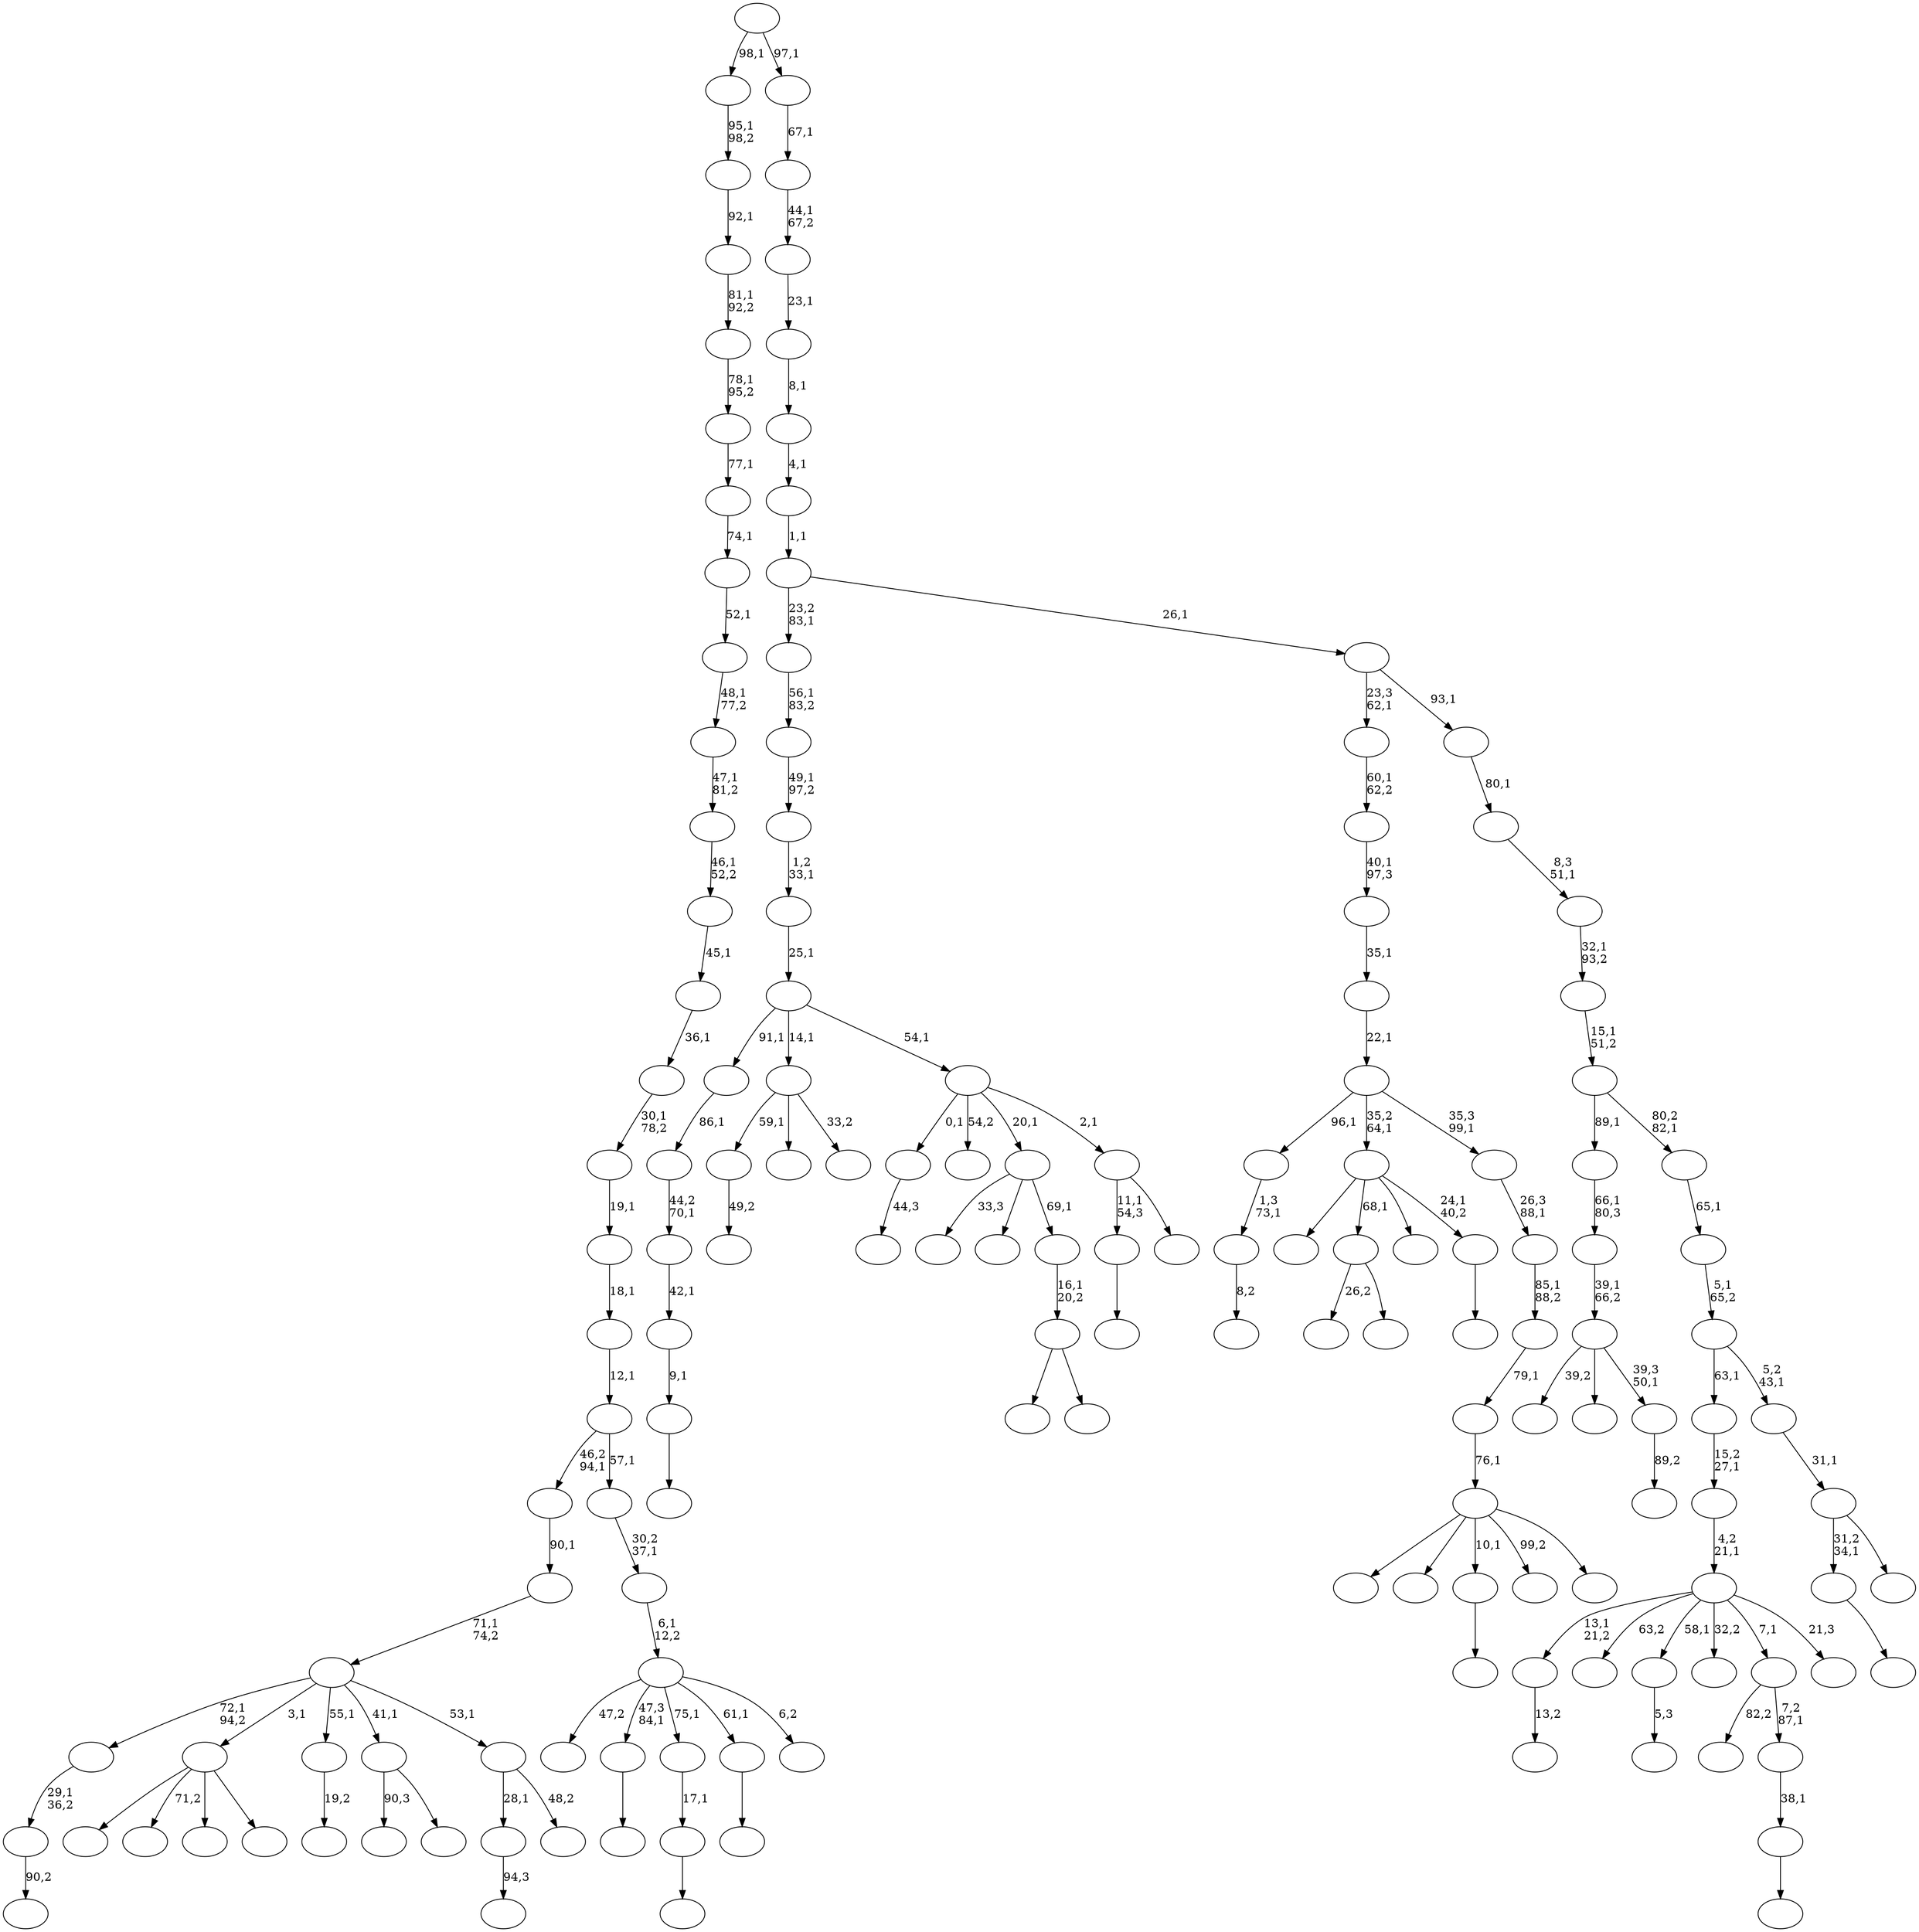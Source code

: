 digraph T {
	150 [label=""]
	149 [label=""]
	148 [label=""]
	147 [label=""]
	146 [label=""]
	145 [label=""]
	144 [label=""]
	143 [label=""]
	142 [label=""]
	141 [label=""]
	140 [label=""]
	139 [label=""]
	138 [label=""]
	137 [label=""]
	136 [label=""]
	135 [label=""]
	134 [label=""]
	133 [label=""]
	132 [label=""]
	131 [label=""]
	130 [label=""]
	129 [label=""]
	128 [label=""]
	127 [label=""]
	126 [label=""]
	125 [label=""]
	124 [label=""]
	123 [label=""]
	122 [label=""]
	121 [label=""]
	120 [label=""]
	119 [label=""]
	118 [label=""]
	117 [label=""]
	116 [label=""]
	115 [label=""]
	114 [label=""]
	113 [label=""]
	112 [label=""]
	111 [label=""]
	110 [label=""]
	109 [label=""]
	108 [label=""]
	107 [label=""]
	106 [label=""]
	105 [label=""]
	104 [label=""]
	103 [label=""]
	102 [label=""]
	101 [label=""]
	100 [label=""]
	99 [label=""]
	98 [label=""]
	97 [label=""]
	96 [label=""]
	95 [label=""]
	94 [label=""]
	93 [label=""]
	92 [label=""]
	91 [label=""]
	90 [label=""]
	89 [label=""]
	88 [label=""]
	87 [label=""]
	86 [label=""]
	85 [label=""]
	84 [label=""]
	83 [label=""]
	82 [label=""]
	81 [label=""]
	80 [label=""]
	79 [label=""]
	78 [label=""]
	77 [label=""]
	76 [label=""]
	75 [label=""]
	74 [label=""]
	73 [label=""]
	72 [label=""]
	71 [label=""]
	70 [label=""]
	69 [label=""]
	68 [label=""]
	67 [label=""]
	66 [label=""]
	65 [label=""]
	64 [label=""]
	63 [label=""]
	62 [label=""]
	61 [label=""]
	60 [label=""]
	59 [label=""]
	58 [label=""]
	57 [label=""]
	56 [label=""]
	55 [label=""]
	54 [label=""]
	53 [label=""]
	52 [label=""]
	51 [label=""]
	50 [label=""]
	49 [label=""]
	48 [label=""]
	47 [label=""]
	46 [label=""]
	45 [label=""]
	44 [label=""]
	43 [label=""]
	42 [label=""]
	41 [label=""]
	40 [label=""]
	39 [label=""]
	38 [label=""]
	37 [label=""]
	36 [label=""]
	35 [label=""]
	34 [label=""]
	33 [label=""]
	32 [label=""]
	31 [label=""]
	30 [label=""]
	29 [label=""]
	28 [label=""]
	27 [label=""]
	26 [label=""]
	25 [label=""]
	24 [label=""]
	23 [label=""]
	22 [label=""]
	21 [label=""]
	20 [label=""]
	19 [label=""]
	18 [label=""]
	17 [label=""]
	16 [label=""]
	15 [label=""]
	14 [label=""]
	13 [label=""]
	12 [label=""]
	11 [label=""]
	10 [label=""]
	9 [label=""]
	8 [label=""]
	7 [label=""]
	6 [label=""]
	5 [label=""]
	4 [label=""]
	3 [label=""]
	2 [label=""]
	1 [label=""]
	0 [label=""]
	146 -> 147 [label="94,3"]
	143 -> 144 [label=""]
	138 -> 139 [label="44,3"]
	136 -> 137 [label="13,2"]
	132 -> 133 [label=""]
	129 -> 130 [label=""]
	128 -> 129 [label="17,1"]
	126 -> 127 [label="5,3"]
	124 -> 149 [label="26,2"]
	124 -> 125 [label=""]
	121 -> 122 [label=""]
	118 -> 119 [label="49,2"]
	116 -> 117 [label="90,2"]
	115 -> 116 [label="29,1\n36,2"]
	113 -> 114 [label=""]
	109 -> 110 [label="89,2"]
	108 -> 140 [label="39,2"]
	108 -> 112 [label=""]
	108 -> 109 [label="39,3\n50,1"]
	107 -> 108 [label="39,1\n66,2"]
	106 -> 107 [label="66,1\n80,3"]
	104 -> 135 [label=""]
	104 -> 123 [label="71,2"]
	104 -> 111 [label=""]
	104 -> 105 [label=""]
	101 -> 102 [label="19,2"]
	97 -> 98 [label=""]
	96 -> 97 [label="9,1"]
	95 -> 96 [label="42,1"]
	94 -> 95 [label="44,2\n70,1"]
	93 -> 94 [label="86,1"]
	89 -> 118 [label="59,1"]
	89 -> 99 [label=""]
	89 -> 90 [label="33,2"]
	86 -> 87 [label="8,2"]
	85 -> 86 [label="1,3\n73,1"]
	83 -> 84 [label=""]
	82 -> 83 [label="38,1"]
	81 -> 91 [label="82,2"]
	81 -> 82 [label="7,2\n87,1"]
	79 -> 100 [label=""]
	79 -> 80 [label=""]
	78 -> 79 [label="16,1\n20,2"]
	77 -> 150 [label="33,3"]
	77 -> 148 [label=""]
	77 -> 78 [label="69,1"]
	75 -> 76 [label=""]
	74 -> 131 [label=""]
	74 -> 124 [label="68,1"]
	74 -> 88 [label=""]
	74 -> 75 [label="24,1\n40,2"]
	71 -> 73 [label="90,3"]
	71 -> 72 [label=""]
	69 -> 70 [label=""]
	67 -> 146 [label="28,1"]
	67 -> 68 [label="48,2"]
	66 -> 115 [label="72,1\n94,2"]
	66 -> 104 [label="3,1"]
	66 -> 101 [label="55,1"]
	66 -> 71 [label="41,1"]
	66 -> 67 [label="53,1"]
	65 -> 66 [label="71,1\n74,2"]
	64 -> 65 [label="90,1"]
	62 -> 136 [label="13,1\n21,2"]
	62 -> 134 [label="63,2"]
	62 -> 126 [label="58,1"]
	62 -> 92 [label="32,2"]
	62 -> 81 [label="7,1"]
	62 -> 63 [label="21,3"]
	61 -> 62 [label="4,2\n21,1"]
	60 -> 61 [label="15,2\n27,1"]
	58 -> 143 [label="11,1\n54,3"]
	58 -> 59 [label=""]
	57 -> 138 [label="0,1"]
	57 -> 120 [label="54,2"]
	57 -> 77 [label="20,1"]
	57 -> 58 [label="2,1"]
	56 -> 93 [label="91,1"]
	56 -> 89 [label="14,1"]
	56 -> 57 [label="54,1"]
	55 -> 56 [label="25,1"]
	54 -> 55 [label="1,2\n33,1"]
	53 -> 54 [label="49,1\n97,2"]
	52 -> 53 [label="56,1\n83,2"]
	50 -> 142 [label=""]
	50 -> 141 [label=""]
	50 -> 113 [label="10,1"]
	50 -> 103 [label="99,2"]
	50 -> 51 [label=""]
	49 -> 50 [label="76,1"]
	48 -> 49 [label="79,1"]
	47 -> 48 [label="85,1\n88,2"]
	46 -> 47 [label="26,3\n88,1"]
	45 -> 85 [label="96,1"]
	45 -> 74 [label="35,2\n64,1"]
	45 -> 46 [label="35,3\n99,1"]
	44 -> 45 [label="22,1"]
	43 -> 44 [label="35,1"]
	42 -> 43 [label="40,1\n97,3"]
	41 -> 42 [label="60,1\n62,2"]
	39 -> 145 [label="47,2"]
	39 -> 132 [label="47,3\n84,1"]
	39 -> 128 [label="75,1"]
	39 -> 69 [label="61,1"]
	39 -> 40 [label="6,2"]
	38 -> 39 [label="6,1\n12,2"]
	37 -> 38 [label="30,2\n37,1"]
	36 -> 64 [label="46,2\n94,1"]
	36 -> 37 [label="57,1"]
	35 -> 36 [label="12,1"]
	34 -> 35 [label="18,1"]
	33 -> 34 [label="19,1"]
	32 -> 33 [label="30,1\n78,2"]
	31 -> 32 [label="36,1"]
	30 -> 31 [label="45,1"]
	29 -> 30 [label="46,1\n52,2"]
	28 -> 29 [label="47,1\n81,2"]
	27 -> 28 [label="48,1\n77,2"]
	26 -> 27 [label="52,1"]
	25 -> 26 [label="74,1"]
	24 -> 25 [label="77,1"]
	23 -> 24 [label="78,1\n95,2"]
	22 -> 23 [label="81,1\n92,2"]
	21 -> 22 [label="92,1"]
	20 -> 21 [label="95,1\n98,2"]
	18 -> 121 [label="31,2\n34,1"]
	18 -> 19 [label=""]
	17 -> 18 [label="31,1"]
	16 -> 60 [label="63,1"]
	16 -> 17 [label="5,2\n43,1"]
	15 -> 16 [label="5,1\n65,2"]
	14 -> 15 [label="65,1"]
	13 -> 106 [label="89,1"]
	13 -> 14 [label="80,2\n82,1"]
	12 -> 13 [label="15,1\n51,2"]
	11 -> 12 [label="32,1\n93,2"]
	10 -> 11 [label="8,3\n51,1"]
	9 -> 10 [label="80,1"]
	8 -> 41 [label="23,3\n62,1"]
	8 -> 9 [label="93,1"]
	7 -> 52 [label="23,2\n83,1"]
	7 -> 8 [label="26,1"]
	6 -> 7 [label="1,1"]
	5 -> 6 [label="4,1"]
	4 -> 5 [label="8,1"]
	3 -> 4 [label="23,1"]
	2 -> 3 [label="44,1\n67,2"]
	1 -> 2 [label="67,1"]
	0 -> 20 [label="98,1"]
	0 -> 1 [label="97,1"]
}
